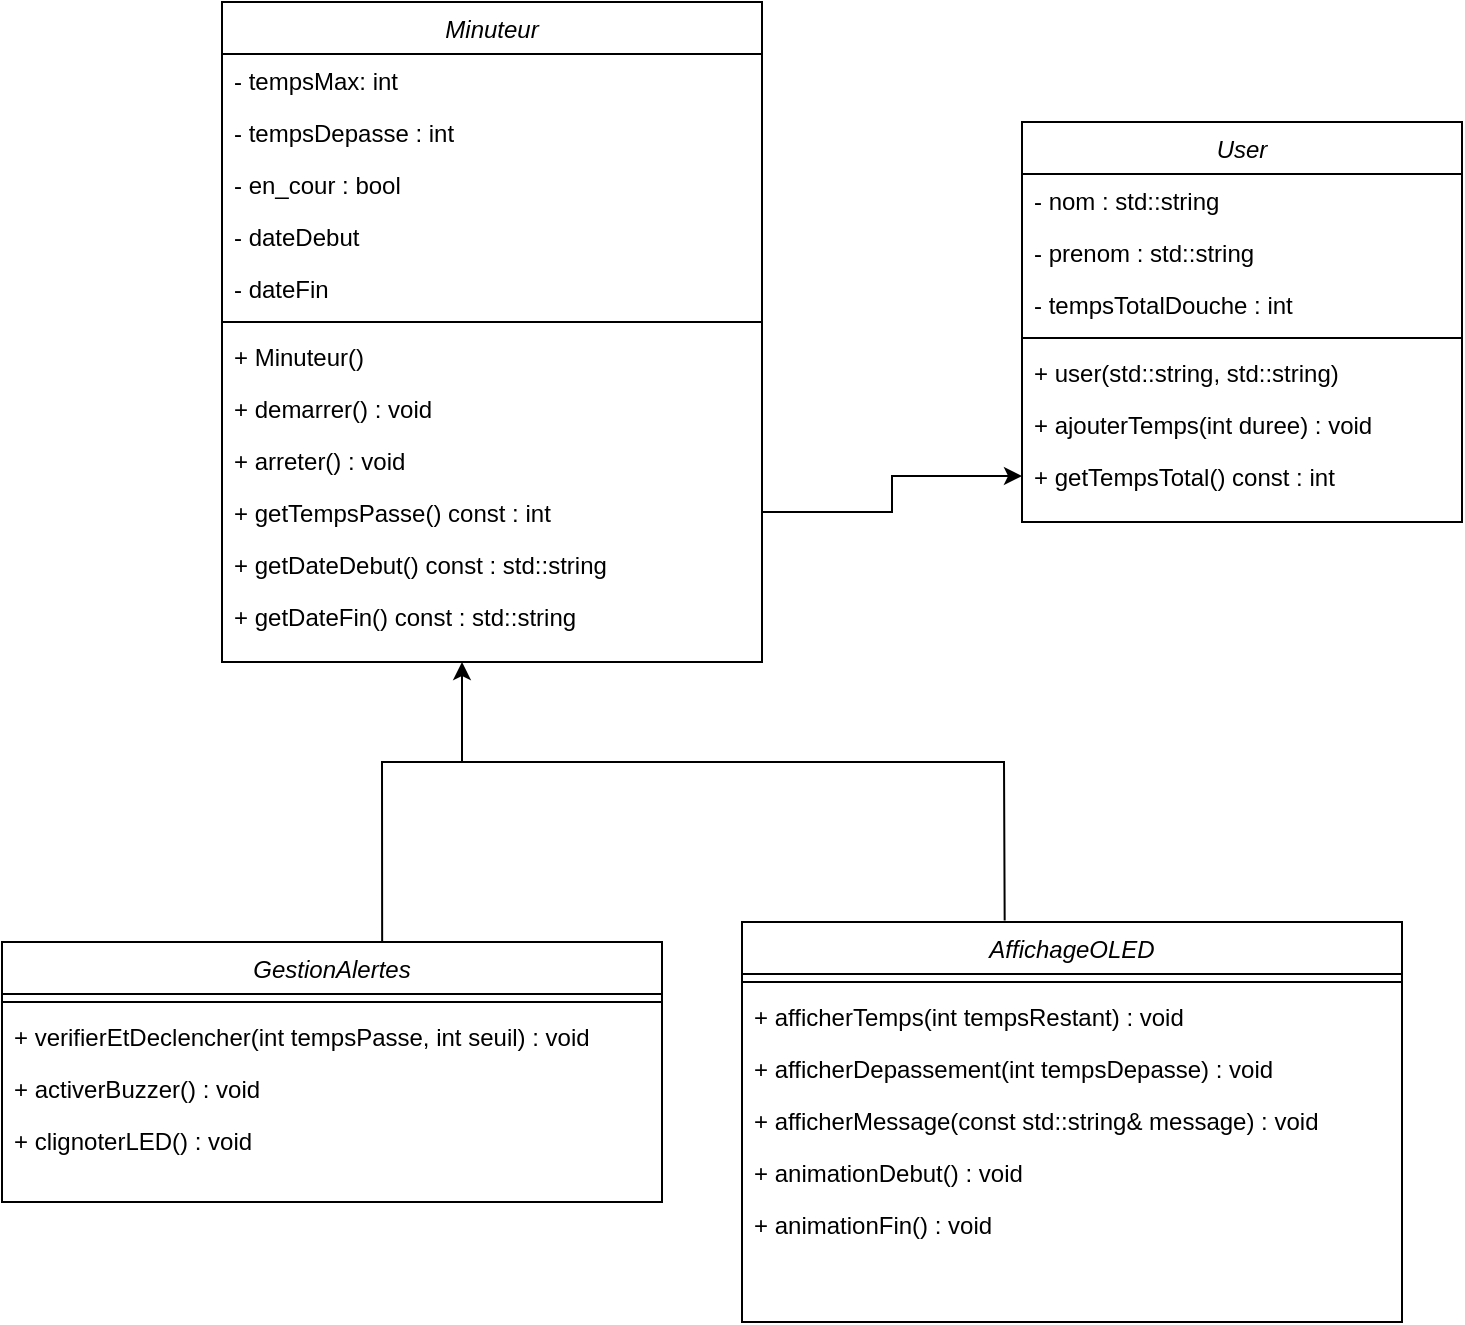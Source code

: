 <mxfile version="27.0.4">
  <diagram id="C5RBs43oDa-KdzZeNtuy" name="Page-1">
    <mxGraphModel grid="1" page="1" gridSize="10" guides="1" tooltips="1" connect="1" arrows="1" fold="1" pageScale="1" pageWidth="1169" pageHeight="827" math="0" shadow="0">
      <root>
        <mxCell id="WIyWlLk6GJQsqaUBKTNV-0" />
        <mxCell id="WIyWlLk6GJQsqaUBKTNV-1" parent="WIyWlLk6GJQsqaUBKTNV-0" />
        <mxCell id="zkfFHV4jXpPFQw0GAbJ--0" value="Minuteur" style="swimlane;fontStyle=2;align=center;verticalAlign=top;childLayout=stackLayout;horizontal=1;startSize=26;horizontalStack=0;resizeParent=1;resizeLast=0;collapsible=1;marginBottom=0;rounded=0;shadow=0;strokeWidth=1;" vertex="1" parent="WIyWlLk6GJQsqaUBKTNV-1">
          <mxGeometry x="420" y="84" width="270" height="330" as="geometry">
            <mxRectangle x="230" y="140" width="160" height="26" as="alternateBounds" />
          </mxGeometry>
        </mxCell>
        <mxCell id="zkfFHV4jXpPFQw0GAbJ--1" value="- tempsMax: int" style="text;align=left;verticalAlign=top;spacingLeft=4;spacingRight=4;overflow=hidden;rotatable=0;points=[[0,0.5],[1,0.5]];portConstraint=eastwest;" vertex="1" parent="zkfFHV4jXpPFQw0GAbJ--0">
          <mxGeometry y="26" width="270" height="26" as="geometry" />
        </mxCell>
        <mxCell id="zkfFHV4jXpPFQw0GAbJ--2" value="- tempsDepasse : int" style="text;align=left;verticalAlign=top;spacingLeft=4;spacingRight=4;overflow=hidden;rotatable=0;points=[[0,0.5],[1,0.5]];portConstraint=eastwest;rounded=0;shadow=0;html=0;" vertex="1" parent="zkfFHV4jXpPFQw0GAbJ--0">
          <mxGeometry y="52" width="270" height="26" as="geometry" />
        </mxCell>
        <mxCell id="oLc8peBtj5x2vZgnJEbx-14" value="- en_cour : bool" style="text;align=left;verticalAlign=top;spacingLeft=4;spacingRight=4;overflow=hidden;rotatable=0;points=[[0,0.5],[1,0.5]];portConstraint=eastwest;rounded=0;shadow=0;html=0;" vertex="1" parent="zkfFHV4jXpPFQw0GAbJ--0">
          <mxGeometry y="78" width="270" height="26" as="geometry" />
        </mxCell>
        <mxCell id="oLc8peBtj5x2vZgnJEbx-15" value="- dateDebut" style="text;align=left;verticalAlign=top;spacingLeft=4;spacingRight=4;overflow=hidden;rotatable=0;points=[[0,0.5],[1,0.5]];portConstraint=eastwest;rounded=0;shadow=0;html=0;" vertex="1" parent="zkfFHV4jXpPFQw0GAbJ--0">
          <mxGeometry y="104" width="270" height="26" as="geometry" />
        </mxCell>
        <mxCell id="oLc8peBtj5x2vZgnJEbx-16" value="- dateFin" style="text;align=left;verticalAlign=top;spacingLeft=4;spacingRight=4;overflow=hidden;rotatable=0;points=[[0,0.5],[1,0.5]];portConstraint=eastwest;rounded=0;shadow=0;html=0;" vertex="1" parent="zkfFHV4jXpPFQw0GAbJ--0">
          <mxGeometry y="130" width="270" height="26" as="geometry" />
        </mxCell>
        <mxCell id="zkfFHV4jXpPFQw0GAbJ--4" value="" style="line;html=1;strokeWidth=1;align=left;verticalAlign=middle;spacingTop=-1;spacingLeft=3;spacingRight=3;rotatable=0;labelPosition=right;points=[];portConstraint=eastwest;" vertex="1" parent="zkfFHV4jXpPFQw0GAbJ--0">
          <mxGeometry y="156" width="270" height="8" as="geometry" />
        </mxCell>
        <mxCell id="oLc8peBtj5x2vZgnJEbx-3" value="+ Minuteur()" style="text;align=left;verticalAlign=top;spacingLeft=4;spacingRight=4;overflow=hidden;rotatable=0;points=[[0,0.5],[1,0.5]];portConstraint=eastwest;" vertex="1" parent="zkfFHV4jXpPFQw0GAbJ--0">
          <mxGeometry y="164" width="270" height="26" as="geometry" />
        </mxCell>
        <mxCell id="oLc8peBtj5x2vZgnJEbx-4" value="+ demarrer() : void" style="text;align=left;verticalAlign=top;spacingLeft=4;spacingRight=4;overflow=hidden;rotatable=0;points=[[0,0.5],[1,0.5]];portConstraint=eastwest;" vertex="1" parent="zkfFHV4jXpPFQw0GAbJ--0">
          <mxGeometry y="190" width="270" height="26" as="geometry" />
        </mxCell>
        <mxCell id="oLc8peBtj5x2vZgnJEbx-17" value="+ arreter() : void" style="text;align=left;verticalAlign=top;spacingLeft=4;spacingRight=4;overflow=hidden;rotatable=0;points=[[0,0.5],[1,0.5]];portConstraint=eastwest;" vertex="1" parent="zkfFHV4jXpPFQw0GAbJ--0">
          <mxGeometry y="216" width="270" height="26" as="geometry" />
        </mxCell>
        <mxCell id="oLc8peBtj5x2vZgnJEbx-18" value="+ getTempsPasse() const : int" style="text;align=left;verticalAlign=top;spacingLeft=4;spacingRight=4;overflow=hidden;rotatable=0;points=[[0,0.5],[1,0.5]];portConstraint=eastwest;" vertex="1" parent="zkfFHV4jXpPFQw0GAbJ--0">
          <mxGeometry y="242" width="270" height="26" as="geometry" />
        </mxCell>
        <mxCell id="oLc8peBtj5x2vZgnJEbx-19" value="+ getDateDebut() const : std::string" style="text;align=left;verticalAlign=top;spacingLeft=4;spacingRight=4;overflow=hidden;rotatable=0;points=[[0,0.5],[1,0.5]];portConstraint=eastwest;" vertex="1" parent="zkfFHV4jXpPFQw0GAbJ--0">
          <mxGeometry y="268" width="270" height="26" as="geometry" />
        </mxCell>
        <mxCell id="oLc8peBtj5x2vZgnJEbx-20" value="+ getDateFin() const : std::string" style="text;align=left;verticalAlign=top;spacingLeft=4;spacingRight=4;overflow=hidden;rotatable=0;points=[[0,0.5],[1,0.5]];portConstraint=eastwest;" vertex="1" parent="zkfFHV4jXpPFQw0GAbJ--0">
          <mxGeometry y="294" width="270" height="26" as="geometry" />
        </mxCell>
        <mxCell id="oLc8peBtj5x2vZgnJEbx-5" value="User" style="swimlane;fontStyle=2;align=center;verticalAlign=top;childLayout=stackLayout;horizontal=1;startSize=26;horizontalStack=0;resizeParent=1;resizeLast=0;collapsible=1;marginBottom=0;rounded=0;shadow=0;strokeWidth=1;" vertex="1" parent="WIyWlLk6GJQsqaUBKTNV-1">
          <mxGeometry x="820" y="144" width="220" height="200" as="geometry">
            <mxRectangle x="230" y="140" width="160" height="26" as="alternateBounds" />
          </mxGeometry>
        </mxCell>
        <mxCell id="oLc8peBtj5x2vZgnJEbx-6" value="- nom : std::string" style="text;align=left;verticalAlign=top;spacingLeft=4;spacingRight=4;overflow=hidden;rotatable=0;points=[[0,0.5],[1,0.5]];portConstraint=eastwest;" vertex="1" parent="oLc8peBtj5x2vZgnJEbx-5">
          <mxGeometry y="26" width="220" height="26" as="geometry" />
        </mxCell>
        <mxCell id="oLc8peBtj5x2vZgnJEbx-7" value="- prenom : std::string" style="text;align=left;verticalAlign=top;spacingLeft=4;spacingRight=4;overflow=hidden;rotatable=0;points=[[0,0.5],[1,0.5]];portConstraint=eastwest;rounded=0;shadow=0;html=0;" vertex="1" parent="oLc8peBtj5x2vZgnJEbx-5">
          <mxGeometry y="52" width="220" height="26" as="geometry" />
        </mxCell>
        <mxCell id="oLc8peBtj5x2vZgnJEbx-12" value="- tempsTotalDouche : int" style="text;align=left;verticalAlign=top;spacingLeft=4;spacingRight=4;overflow=hidden;rotatable=0;points=[[0,0.5],[1,0.5]];portConstraint=eastwest;" vertex="1" parent="oLc8peBtj5x2vZgnJEbx-5">
          <mxGeometry y="78" width="220" height="26" as="geometry" />
        </mxCell>
        <mxCell id="oLc8peBtj5x2vZgnJEbx-8" value="" style="line;html=1;strokeWidth=1;align=left;verticalAlign=middle;spacingTop=-1;spacingLeft=3;spacingRight=3;rotatable=0;labelPosition=right;points=[];portConstraint=eastwest;" vertex="1" parent="oLc8peBtj5x2vZgnJEbx-5">
          <mxGeometry y="104" width="220" height="8" as="geometry" />
        </mxCell>
        <mxCell id="oLc8peBtj5x2vZgnJEbx-9" value="+ user(std::string, std::string)" style="text;align=left;verticalAlign=top;spacingLeft=4;spacingRight=4;overflow=hidden;rotatable=0;points=[[0,0.5],[1,0.5]];portConstraint=eastwest;" vertex="1" parent="oLc8peBtj5x2vZgnJEbx-5">
          <mxGeometry y="112" width="220" height="26" as="geometry" />
        </mxCell>
        <mxCell id="oLc8peBtj5x2vZgnJEbx-10" value="+ ajouterTemps(int duree) : void" style="text;align=left;verticalAlign=top;spacingLeft=4;spacingRight=4;overflow=hidden;rotatable=0;points=[[0,0.5],[1,0.5]];portConstraint=eastwest;" vertex="1" parent="oLc8peBtj5x2vZgnJEbx-5">
          <mxGeometry y="138" width="220" height="26" as="geometry" />
        </mxCell>
        <mxCell id="oLc8peBtj5x2vZgnJEbx-11" value="+ getTempsTotal() const : int" style="text;align=left;verticalAlign=top;spacingLeft=4;spacingRight=4;overflow=hidden;rotatable=0;points=[[0,0.5],[1,0.5]];portConstraint=eastwest;" vertex="1" parent="oLc8peBtj5x2vZgnJEbx-5">
          <mxGeometry y="164" width="220" height="26" as="geometry" />
        </mxCell>
        <mxCell id="oLc8peBtj5x2vZgnJEbx-21" value="GestionAlertes" style="swimlane;fontStyle=2;align=center;verticalAlign=top;childLayout=stackLayout;horizontal=1;startSize=26;horizontalStack=0;resizeParent=1;resizeLast=0;collapsible=1;marginBottom=0;rounded=0;shadow=0;strokeWidth=1;" vertex="1" parent="WIyWlLk6GJQsqaUBKTNV-1">
          <mxGeometry x="310" y="554" width="330" height="130" as="geometry">
            <mxRectangle x="230" y="140" width="160" height="26" as="alternateBounds" />
          </mxGeometry>
        </mxCell>
        <mxCell id="oLc8peBtj5x2vZgnJEbx-27" value="" style="line;html=1;strokeWidth=1;align=left;verticalAlign=middle;spacingTop=-1;spacingLeft=3;spacingRight=3;rotatable=0;labelPosition=right;points=[];portConstraint=eastwest;" vertex="1" parent="oLc8peBtj5x2vZgnJEbx-21">
          <mxGeometry y="26" width="330" height="8" as="geometry" />
        </mxCell>
        <mxCell id="oLc8peBtj5x2vZgnJEbx-28" value="+ verifierEtDeclencher(int tempsPasse, int seuil) : void" style="text;align=left;verticalAlign=top;spacingLeft=4;spacingRight=4;overflow=hidden;rotatable=0;points=[[0,0.5],[1,0.5]];portConstraint=eastwest;" vertex="1" parent="oLc8peBtj5x2vZgnJEbx-21">
          <mxGeometry y="34" width="330" height="26" as="geometry" />
        </mxCell>
        <mxCell id="oLc8peBtj5x2vZgnJEbx-29" value="+ activerBuzzer() : void" style="text;align=left;verticalAlign=top;spacingLeft=4;spacingRight=4;overflow=hidden;rotatable=0;points=[[0,0.5],[1,0.5]];portConstraint=eastwest;" vertex="1" parent="oLc8peBtj5x2vZgnJEbx-21">
          <mxGeometry y="60" width="330" height="26" as="geometry" />
        </mxCell>
        <mxCell id="oLc8peBtj5x2vZgnJEbx-30" value="+ clignoterLED() : void" style="text;align=left;verticalAlign=top;spacingLeft=4;spacingRight=4;overflow=hidden;rotatable=0;points=[[0,0.5],[1,0.5]];portConstraint=eastwest;" vertex="1" parent="oLc8peBtj5x2vZgnJEbx-21">
          <mxGeometry y="86" width="330" height="26" as="geometry" />
        </mxCell>
        <mxCell id="oLc8peBtj5x2vZgnJEbx-35" value="AffichageOLED" style="swimlane;fontStyle=2;align=center;verticalAlign=top;childLayout=stackLayout;horizontal=1;startSize=26;horizontalStack=0;resizeParent=1;resizeLast=0;collapsible=1;marginBottom=0;rounded=0;shadow=0;strokeWidth=1;" vertex="1" parent="WIyWlLk6GJQsqaUBKTNV-1">
          <mxGeometry x="680" y="544" width="330" height="200" as="geometry">
            <mxRectangle x="230" y="140" width="160" height="26" as="alternateBounds" />
          </mxGeometry>
        </mxCell>
        <mxCell id="oLc8peBtj5x2vZgnJEbx-36" value="" style="line;html=1;strokeWidth=1;align=left;verticalAlign=middle;spacingTop=-1;spacingLeft=3;spacingRight=3;rotatable=0;labelPosition=right;points=[];portConstraint=eastwest;" vertex="1" parent="oLc8peBtj5x2vZgnJEbx-35">
          <mxGeometry y="26" width="330" height="8" as="geometry" />
        </mxCell>
        <mxCell id="oLc8peBtj5x2vZgnJEbx-37" value="+ afficherTemps(int tempsRestant) : void" style="text;align=left;verticalAlign=top;spacingLeft=4;spacingRight=4;overflow=hidden;rotatable=0;points=[[0,0.5],[1,0.5]];portConstraint=eastwest;" vertex="1" parent="oLc8peBtj5x2vZgnJEbx-35">
          <mxGeometry y="34" width="330" height="26" as="geometry" />
        </mxCell>
        <mxCell id="oLc8peBtj5x2vZgnJEbx-38" value="+ afficherDepassement(int tempsDepasse) : void" style="text;align=left;verticalAlign=top;spacingLeft=4;spacingRight=4;overflow=hidden;rotatable=0;points=[[0,0.5],[1,0.5]];portConstraint=eastwest;" vertex="1" parent="oLc8peBtj5x2vZgnJEbx-35">
          <mxGeometry y="60" width="330" height="26" as="geometry" />
        </mxCell>
        <mxCell id="oLc8peBtj5x2vZgnJEbx-39" value="+ afficherMessage(const std::string&amp; message) : void" style="text;align=left;verticalAlign=top;spacingLeft=4;spacingRight=4;overflow=hidden;rotatable=0;points=[[0,0.5],[1,0.5]];portConstraint=eastwest;" vertex="1" parent="oLc8peBtj5x2vZgnJEbx-35">
          <mxGeometry y="86" width="330" height="26" as="geometry" />
        </mxCell>
        <mxCell id="oLc8peBtj5x2vZgnJEbx-40" value="+ animationDebut() : void" style="text;align=left;verticalAlign=top;spacingLeft=4;spacingRight=4;overflow=hidden;rotatable=0;points=[[0,0.5],[1,0.5]];portConstraint=eastwest;" vertex="1" parent="oLc8peBtj5x2vZgnJEbx-35">
          <mxGeometry y="112" width="330" height="26" as="geometry" />
        </mxCell>
        <mxCell id="oLc8peBtj5x2vZgnJEbx-41" value="+ animationFin() : void" style="text;align=left;verticalAlign=top;spacingLeft=4;spacingRight=4;overflow=hidden;rotatable=0;points=[[0,0.5],[1,0.5]];portConstraint=eastwest;" vertex="1" parent="oLc8peBtj5x2vZgnJEbx-35">
          <mxGeometry y="138" width="330" height="26" as="geometry" />
        </mxCell>
        <mxCell id="oLc8peBtj5x2vZgnJEbx-42" style="edgeStyle=orthogonalEdgeStyle;rounded=0;orthogonalLoop=1;jettySize=auto;html=1;exitX=1;exitY=0.5;exitDx=0;exitDy=0;entryX=0;entryY=0.5;entryDx=0;entryDy=0;" edge="1" parent="WIyWlLk6GJQsqaUBKTNV-1" source="oLc8peBtj5x2vZgnJEbx-18" target="oLc8peBtj5x2vZgnJEbx-11">
          <mxGeometry relative="1" as="geometry">
            <mxPoint x="790" y="324" as="targetPoint" />
          </mxGeometry>
        </mxCell>
        <mxCell id="oLc8peBtj5x2vZgnJEbx-43" value="" style="endArrow=classic;html=1;rounded=0;exitX=0.576;exitY=0;exitDx=0;exitDy=0;exitPerimeter=0;" edge="1" parent="WIyWlLk6GJQsqaUBKTNV-1" source="oLc8peBtj5x2vZgnJEbx-21">
          <mxGeometry width="50" height="50" relative="1" as="geometry">
            <mxPoint x="500" y="544" as="sourcePoint" />
            <mxPoint x="540" y="414" as="targetPoint" />
            <Array as="points">
              <mxPoint x="500" y="464" />
              <mxPoint x="540" y="464" />
            </Array>
          </mxGeometry>
        </mxCell>
        <mxCell id="oLc8peBtj5x2vZgnJEbx-45" value="" style="endArrow=none;html=1;rounded=0;entryX=0.398;entryY=-0.004;entryDx=0;entryDy=0;entryPerimeter=0;" edge="1" parent="WIyWlLk6GJQsqaUBKTNV-1" target="oLc8peBtj5x2vZgnJEbx-35">
          <mxGeometry width="50" height="50" relative="1" as="geometry">
            <mxPoint x="540" y="464" as="sourcePoint" />
            <mxPoint x="590" y="414" as="targetPoint" />
            <Array as="points">
              <mxPoint x="811" y="464" />
            </Array>
          </mxGeometry>
        </mxCell>
        <mxCell id="86Uz6FCVwwwDDS49QAQm-0" value="Gesti